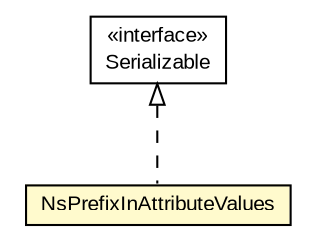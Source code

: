 #!/usr/local/bin/dot
#
# Class diagram 
# Generated by UMLGraph version 5.1 (http://www.umlgraph.org/)
#

digraph G {
	edge [fontname="arial",fontsize=10,labelfontname="arial",labelfontsize=10];
	node [fontname="arial",fontsize=10,shape=plaintext];
	nodesep=0.25;
	ranksep=0.5;
	// org.oclc.purl.dsdl.svrl.NsPrefixInAttributeValues
	c15222 [label=<<table title="org.oclc.purl.dsdl.svrl.NsPrefixInAttributeValues" border="0" cellborder="1" cellspacing="0" cellpadding="2" port="p" bgcolor="lemonChiffon" href="./NsPrefixInAttributeValues.html">
		<tr><td><table border="0" cellspacing="0" cellpadding="1">
<tr><td align="center" balign="center"> NsPrefixInAttributeValues </td></tr>
		</table></td></tr>
		</table>>, fontname="arial", fontcolor="black", fontsize=10.0];
	//org.oclc.purl.dsdl.svrl.NsPrefixInAttributeValues implements java.io.Serializable
	c15227:p -> c15222:p [dir=back,arrowtail=empty,style=dashed];
	// java.io.Serializable
	c15227 [label=<<table title="java.io.Serializable" border="0" cellborder="1" cellspacing="0" cellpadding="2" port="p" href="http://download.oracle.com/javase/6/docs/api/java/io/Serializable.html">
		<tr><td><table border="0" cellspacing="0" cellpadding="1">
<tr><td align="center" balign="center"> &#171;interface&#187; </td></tr>
<tr><td align="center" balign="center"> Serializable </td></tr>
		</table></td></tr>
		</table>>, fontname="arial", fontcolor="black", fontsize=10.0];
}

